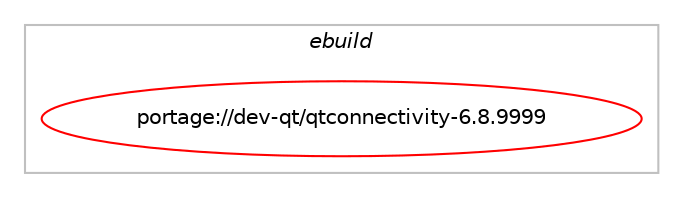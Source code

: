 digraph prolog {

# *************
# Graph options
# *************

newrank=true;
concentrate=true;
compound=true;
graph [rankdir=LR,fontname=Helvetica,fontsize=10,ranksep=1.5];#, ranksep=2.5, nodesep=0.2];
edge  [arrowhead=vee];
node  [fontname=Helvetica,fontsize=10];

# **********
# The ebuild
# **********

subgraph cluster_leftcol {
color=gray;
label=<<i>ebuild</i>>;
id [label="portage://dev-qt/qtconnectivity-6.8.9999", color=red, width=4, href="../dev-qt/qtconnectivity-6.8.9999.svg"];
}

# ****************
# The dependencies
# ****************

subgraph cluster_midcol {
color=gray;
label=<<i>dependencies</i>>;
subgraph cluster_compile {
fillcolor="#eeeeee";
style=filled;
label=<<i>compile</i>>;
# *** BEGIN UNKNOWN DEPENDENCY TYPE (TODO) ***
# id -> equal(use_conditional_group(positive,bluetooth,portage://dev-qt/qtconnectivity-6.8.9999,[package_dependency(portage://dev-qt/qtconnectivity-6.8.9999,install,no,dev-qt,qtbase,tilde,[6.8.9999,,,6.8.9999],[slot(6)],[use(enable(dbus),none)]),package_dependency(portage://dev-qt/qtconnectivity-6.8.9999,install,no,net-wireless,bluez,none,[,,],any_same_slot,[])]))
# *** END UNKNOWN DEPENDENCY TYPE (TODO) ***

# *** BEGIN UNKNOWN DEPENDENCY TYPE (TODO) ***
# id -> equal(use_conditional_group(positive,nfc,portage://dev-qt/qtconnectivity-6.8.9999,[use_conditional_group(positive,neard,portage://dev-qt/qtconnectivity-6.8.9999,[package_dependency(portage://dev-qt/qtconnectivity-6.8.9999,install,no,dev-qt,qtbase,tilde,[6.8.9999,,,6.8.9999],[slot(6)],[use(enable(dbus),none)])]),use_conditional_group(positive,smartcard,portage://dev-qt/qtconnectivity-6.8.9999,[package_dependency(portage://dev-qt/qtconnectivity-6.8.9999,install,no,sys-apps,pcsc-lite,none,[,,],[],[])])]))
# *** END UNKNOWN DEPENDENCY TYPE (TODO) ***

# *** BEGIN UNKNOWN DEPENDENCY TYPE (TODO) ***
# id -> equal(package_dependency(portage://dev-qt/qtconnectivity-6.8.9999,install,no,dev-qt,qtbase,tilde,[6.8.9999,,,6.8.9999],[slot(6)],[use(enable(network),none)]))
# *** END UNKNOWN DEPENDENCY TYPE (TODO) ***

}
subgraph cluster_compileandrun {
fillcolor="#eeeeee";
style=filled;
label=<<i>compile and run</i>>;
}
subgraph cluster_run {
fillcolor="#eeeeee";
style=filled;
label=<<i>run</i>>;
# *** BEGIN UNKNOWN DEPENDENCY TYPE (TODO) ***
# id -> equal(use_conditional_group(positive,bluetooth,portage://dev-qt/qtconnectivity-6.8.9999,[package_dependency(portage://dev-qt/qtconnectivity-6.8.9999,run,no,dev-qt,qtbase,tilde,[6.8.9999,,,6.8.9999],[slot(6)],[use(enable(dbus),none)]),package_dependency(portage://dev-qt/qtconnectivity-6.8.9999,run,no,net-wireless,bluez,none,[,,],any_same_slot,[])]))
# *** END UNKNOWN DEPENDENCY TYPE (TODO) ***

# *** BEGIN UNKNOWN DEPENDENCY TYPE (TODO) ***
# id -> equal(use_conditional_group(positive,nfc,portage://dev-qt/qtconnectivity-6.8.9999,[use_conditional_group(positive,neard,portage://dev-qt/qtconnectivity-6.8.9999,[package_dependency(portage://dev-qt/qtconnectivity-6.8.9999,run,no,dev-qt,qtbase,tilde,[6.8.9999,,,6.8.9999],[slot(6)],[use(enable(dbus),none)])]),use_conditional_group(positive,smartcard,portage://dev-qt/qtconnectivity-6.8.9999,[package_dependency(portage://dev-qt/qtconnectivity-6.8.9999,run,no,sys-apps,pcsc-lite,none,[,,],[],[])])]))
# *** END UNKNOWN DEPENDENCY TYPE (TODO) ***

# *** BEGIN UNKNOWN DEPENDENCY TYPE (TODO) ***
# id -> equal(use_conditional_group(positive,nfc,portage://dev-qt/qtconnectivity-6.8.9999,[use_conditional_group(positive,neard,portage://dev-qt/qtconnectivity-6.8.9999,[package_dependency(portage://dev-qt/qtconnectivity-6.8.9999,run,no,net-wireless,neard,none,[,,],[],[])])]))
# *** END UNKNOWN DEPENDENCY TYPE (TODO) ***

# *** BEGIN UNKNOWN DEPENDENCY TYPE (TODO) ***
# id -> equal(package_dependency(portage://dev-qt/qtconnectivity-6.8.9999,run,no,dev-qt,qtbase,tilde,[6.8.9999,,,6.8.9999],[slot(6)],[use(enable(network),none)]))
# *** END UNKNOWN DEPENDENCY TYPE (TODO) ***

}
}

# **************
# The candidates
# **************

subgraph cluster_choices {
rank=same;
color=gray;
label=<<i>candidates</i>>;

}

}

